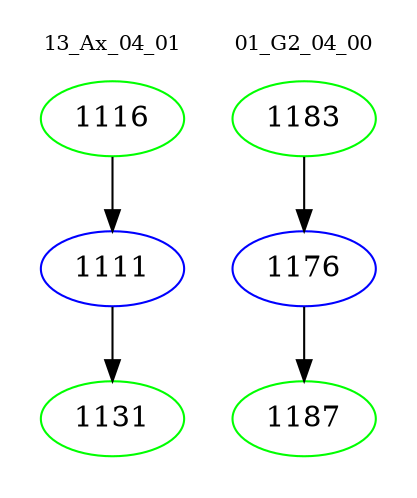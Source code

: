 digraph{
subgraph cluster_0 {
color = white
label = "13_Ax_04_01";
fontsize=10;
T0_1116 [label="1116", color="green"]
T0_1116 -> T0_1111 [color="black"]
T0_1111 [label="1111", color="blue"]
T0_1111 -> T0_1131 [color="black"]
T0_1131 [label="1131", color="green"]
}
subgraph cluster_1 {
color = white
label = "01_G2_04_00";
fontsize=10;
T1_1183 [label="1183", color="green"]
T1_1183 -> T1_1176 [color="black"]
T1_1176 [label="1176", color="blue"]
T1_1176 -> T1_1187 [color="black"]
T1_1187 [label="1187", color="green"]
}
}
